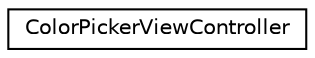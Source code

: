 digraph G
{
  edge [fontname="Helvetica",fontsize="10",labelfontname="Helvetica",labelfontsize="10"];
  node [fontname="Helvetica",fontsize="10",shape=record];
  rankdir=LR;
  Node1 [label="ColorPickerViewController",height=0.2,width=0.4,color="black", fillcolor="white", style="filled",URL="$interface_color_picker_view_controller.html",tooltip="The class is used for choosing an color for the whole application. Touching to the wheel..."];
}
